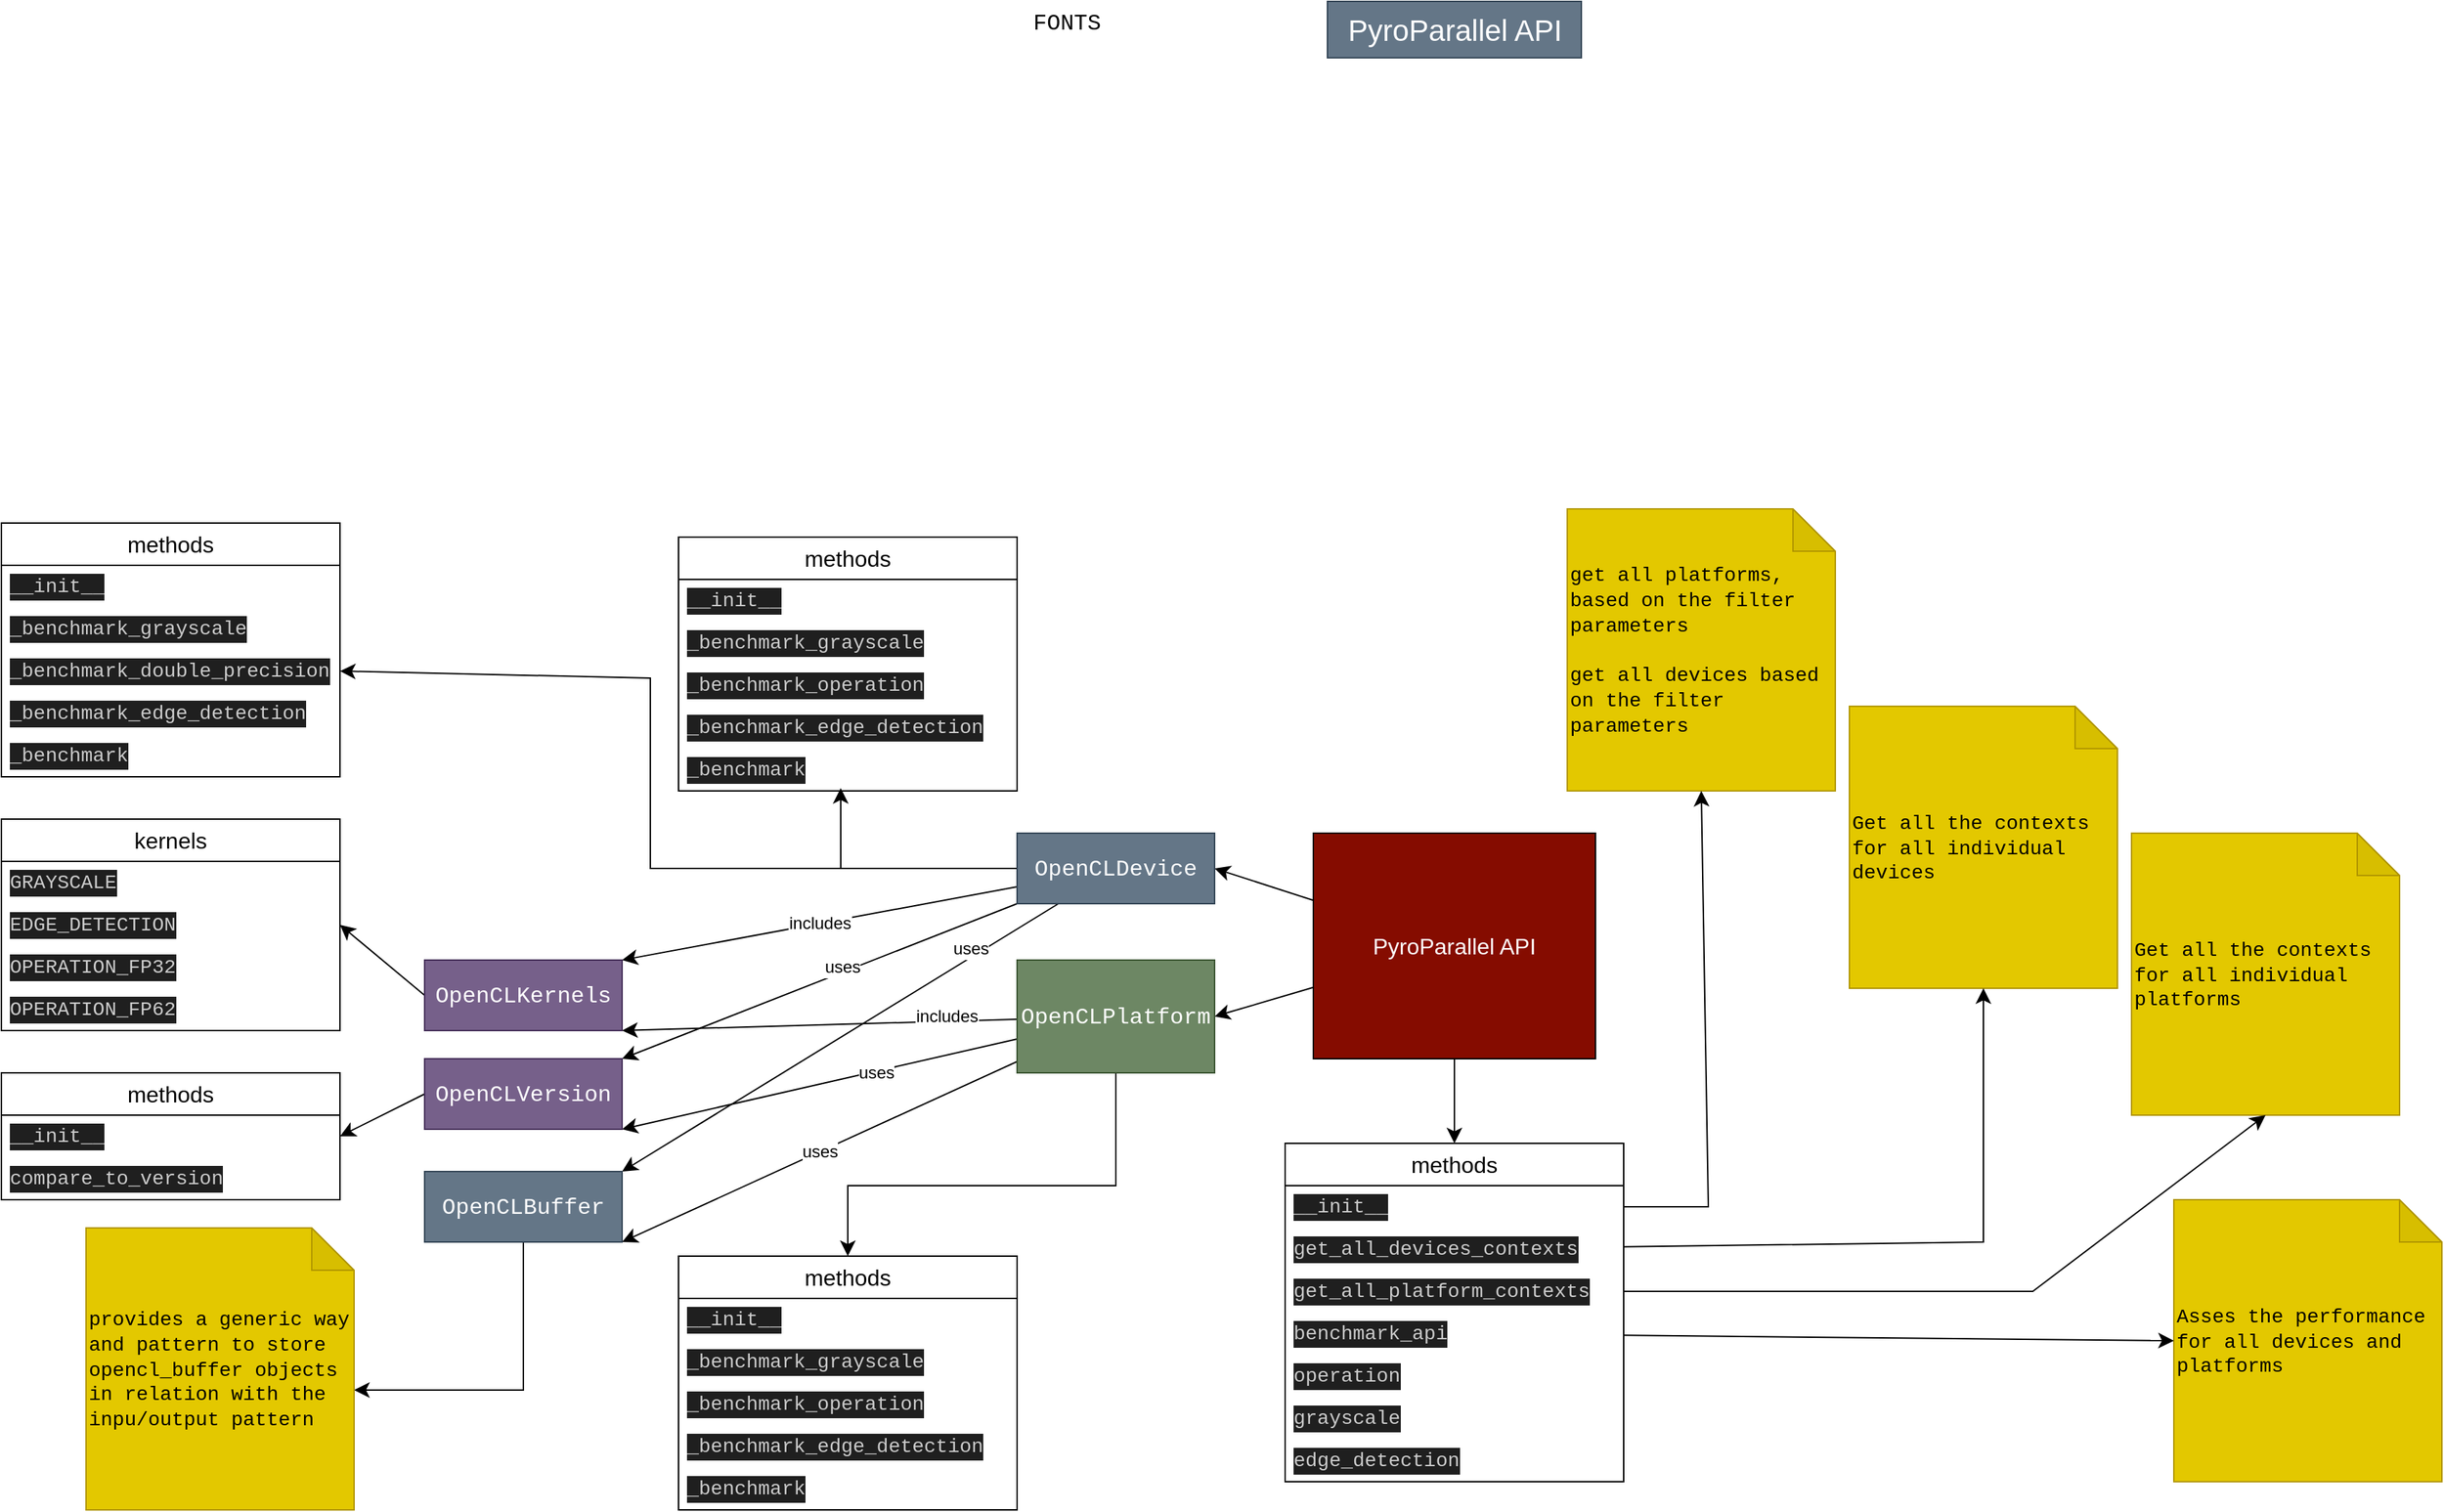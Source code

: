 <mxfile version="21.2.8" type="device">
  <diagram name="Page-1" id="MypIYJ_VC6lLoNz6JvYw">
    <mxGraphModel dx="2924" dy="1246" grid="1" gridSize="10" guides="1" tooltips="1" connect="1" arrows="1" fold="1" page="1" pageScale="1" pageWidth="850" pageHeight="1100" math="0" shadow="0">
      <root>
        <mxCell id="0" />
        <mxCell id="1" parent="0" />
        <mxCell id="R9JWc6JHZuCQ-fkrJk65-15" style="edgeStyle=none;curved=1;rounded=0;orthogonalLoop=1;jettySize=auto;html=1;entryX=0.5;entryY=0;entryDx=0;entryDy=0;fontSize=12;startSize=8;endSize=8;" parent="1" source="gUCl52-0bG7ieqgtxes4-1" target="gUCl52-0bG7ieqgtxes4-4" edge="1">
          <mxGeometry relative="1" as="geometry" />
        </mxCell>
        <mxCell id="Ovxw6H_d3MoVYPMGYD2W-6" style="edgeStyle=none;curved=1;rounded=0;orthogonalLoop=1;jettySize=auto;html=1;entryX=1;entryY=0.5;entryDx=0;entryDy=0;fontSize=12;startSize=8;endSize=8;" parent="1" source="gUCl52-0bG7ieqgtxes4-1" target="gUCl52-0bG7ieqgtxes4-23" edge="1">
          <mxGeometry relative="1" as="geometry" />
        </mxCell>
        <mxCell id="Ovxw6H_d3MoVYPMGYD2W-7" style="edgeStyle=none;curved=1;rounded=0;orthogonalLoop=1;jettySize=auto;html=1;entryX=1;entryY=0.5;entryDx=0;entryDy=0;fontSize=12;startSize=8;endSize=8;" parent="1" source="gUCl52-0bG7ieqgtxes4-1" target="gUCl52-0bG7ieqgtxes4-27" edge="1">
          <mxGeometry relative="1" as="geometry" />
        </mxCell>
        <mxCell id="gUCl52-0bG7ieqgtxes4-1" value="PyroParallel API" style="rounded=0;whiteSpace=wrap;html=1;fontSize=16;fillColor=#850C00;fontColor=#ffffff;strokeColor=default;glass=0;shadow=0;" parent="1" vertex="1">
          <mxGeometry x="240" y="600" width="200" height="160" as="geometry" />
        </mxCell>
        <mxCell id="gUCl52-0bG7ieqgtxes4-2" value="&lt;font style=&quot;font-size: 21px;&quot;&gt;PyroParallel API&lt;/font&gt;" style="text;html=1;align=center;verticalAlign=middle;resizable=0;points=[];autosize=1;strokeColor=#314354;fillColor=#647687;fontSize=16;fontColor=#ffffff;rounded=0;" parent="1" vertex="1">
          <mxGeometry x="250" y="10" width="180" height="40" as="geometry" />
        </mxCell>
        <mxCell id="gUCl52-0bG7ieqgtxes4-4" value="methods" style="swimlane;fontStyle=0;childLayout=stackLayout;horizontal=1;startSize=30;horizontalStack=0;resizeParent=1;resizeParentMax=0;resizeLast=0;collapsible=1;marginBottom=0;whiteSpace=wrap;html=1;fontSize=16;rounded=0;" parent="1" vertex="1">
          <mxGeometry x="220" y="820" width="240" height="240" as="geometry" />
        </mxCell>
        <mxCell id="gUCl52-0bG7ieqgtxes4-6" value="&lt;div style=&quot;color: rgb(204, 204, 204); background-color: rgb(31, 31, 31); font-family: Consolas, &amp;quot;Courier New&amp;quot;, monospace; font-size: 14px; line-height: 19px;&quot;&gt;__init__&lt;/div&gt;" style="text;strokeColor=none;fillColor=none;align=left;verticalAlign=middle;spacingLeft=4;spacingRight=4;overflow=hidden;points=[[0,0.5],[1,0.5]];portConstraint=eastwest;rotatable=0;whiteSpace=wrap;html=1;fontSize=16;rounded=0;" parent="gUCl52-0bG7ieqgtxes4-4" vertex="1">
          <mxGeometry y="30" width="240" height="30" as="geometry" />
        </mxCell>
        <mxCell id="gUCl52-0bG7ieqgtxes4-5" value="&lt;div style=&quot;color: rgb(204, 204, 204); background-color: rgb(31, 31, 31); font-family: Consolas, &amp;quot;Courier New&amp;quot;, monospace; font-size: 14px; line-height: 19px;&quot;&gt;get_all_devices_contexts&lt;/div&gt;" style="text;strokeColor=none;fillColor=none;align=left;verticalAlign=middle;spacingLeft=4;spacingRight=4;overflow=hidden;points=[[0,0.5],[1,0.5]];portConstraint=eastwest;rotatable=0;whiteSpace=wrap;html=1;fontSize=16;rounded=0;" parent="gUCl52-0bG7ieqgtxes4-4" vertex="1">
          <mxGeometry y="60" width="240" height="30" as="geometry" />
        </mxCell>
        <mxCell id="gUCl52-0bG7ieqgtxes4-7" value="&lt;div style=&quot;color: rgb(204, 204, 204); background-color: rgb(31, 31, 31); font-family: Consolas, &amp;quot;Courier New&amp;quot;, monospace; font-size: 14px; line-height: 19px;&quot;&gt;get_all_platform_contexts&lt;/div&gt;" style="text;strokeColor=none;fillColor=none;align=left;verticalAlign=middle;spacingLeft=4;spacingRight=4;overflow=hidden;points=[[0,0.5],[1,0.5]];portConstraint=eastwest;rotatable=0;whiteSpace=wrap;html=1;fontSize=16;rounded=0;" parent="gUCl52-0bG7ieqgtxes4-4" vertex="1">
          <mxGeometry y="90" width="240" height="30" as="geometry" />
        </mxCell>
        <mxCell id="gUCl52-0bG7ieqgtxes4-11" value="&lt;div style=&quot;color: rgb(204, 204, 204); background-color: rgb(31, 31, 31); font-family: Consolas, &amp;quot;Courier New&amp;quot;, monospace; font-size: 14px; line-height: 19px;&quot;&gt;benchmark_api&lt;/div&gt;" style="text;strokeColor=none;fillColor=none;align=left;verticalAlign=middle;spacingLeft=4;spacingRight=4;overflow=hidden;points=[[0,0.5],[1,0.5]];portConstraint=eastwest;rotatable=0;whiteSpace=wrap;html=1;fontSize=16;rounded=0;" parent="gUCl52-0bG7ieqgtxes4-4" vertex="1">
          <mxGeometry y="120" width="240" height="30" as="geometry" />
        </mxCell>
        <mxCell id="Zq2EhrBws3-ixDD2zX_Y-8" value="&lt;div style=&quot;color: rgb(204, 204, 204); background-color: rgb(31, 31, 31); font-family: Consolas, &amp;quot;Courier New&amp;quot;, monospace; font-size: 14px; line-height: 19px;&quot;&gt;operation&lt;/div&gt;" style="text;strokeColor=none;fillColor=none;align=left;verticalAlign=middle;spacingLeft=4;spacingRight=4;overflow=hidden;points=[[0,0.5],[1,0.5]];portConstraint=eastwest;rotatable=0;whiteSpace=wrap;html=1;fontSize=16;rounded=0;" parent="gUCl52-0bG7ieqgtxes4-4" vertex="1">
          <mxGeometry y="150" width="240" height="30" as="geometry" />
        </mxCell>
        <mxCell id="Zq2EhrBws3-ixDD2zX_Y-9" value="&lt;div style=&quot;color: rgb(204, 204, 204); background-color: rgb(31, 31, 31); font-family: Consolas, &amp;quot;Courier New&amp;quot;, monospace; font-size: 14px; line-height: 19px;&quot;&gt;grayscale&lt;/div&gt;" style="text;strokeColor=none;fillColor=none;align=left;verticalAlign=middle;spacingLeft=4;spacingRight=4;overflow=hidden;points=[[0,0.5],[1,0.5]];portConstraint=eastwest;rotatable=0;whiteSpace=wrap;html=1;fontSize=16;rounded=0;" parent="gUCl52-0bG7ieqgtxes4-4" vertex="1">
          <mxGeometry y="180" width="240" height="30" as="geometry" />
        </mxCell>
        <mxCell id="Zq2EhrBws3-ixDD2zX_Y-10" value="&lt;div style=&quot;color: rgb(204, 204, 204); background-color: rgb(31, 31, 31); font-family: Consolas, &amp;quot;Courier New&amp;quot;, monospace; font-size: 14px; line-height: 19px;&quot;&gt;edge_detection&lt;/div&gt;" style="text;strokeColor=none;fillColor=none;align=left;verticalAlign=middle;spacingLeft=4;spacingRight=4;overflow=hidden;points=[[0,0.5],[1,0.5]];portConstraint=eastwest;rotatable=0;whiteSpace=wrap;html=1;fontSize=16;rounded=0;" parent="gUCl52-0bG7ieqgtxes4-4" vertex="1">
          <mxGeometry y="210" width="240" height="30" as="geometry" />
        </mxCell>
        <mxCell id="gUCl52-0bG7ieqgtxes4-14" value="&lt;div style=&quot;font-size: 14px;&quot;&gt;&lt;span style=&quot;background-color: initial;&quot;&gt;&lt;font face=&quot;Consolas, Courier New, monospace&quot; style=&quot;font-size: 14px;&quot;&gt;get all platforms, based on the filter parameters&lt;/font&gt;&lt;/span&gt;&lt;/div&gt;&lt;div style=&quot;font-size: 14px;&quot;&gt;&lt;span style=&quot;background-color: initial;&quot;&gt;&lt;font face=&quot;Consolas, Courier New, monospace&quot; style=&quot;font-size: 14px;&quot;&gt;&lt;br&gt;&lt;/font&gt;&lt;/span&gt;&lt;/div&gt;&lt;div style=&quot;font-size: 14px;&quot;&gt;&lt;span style=&quot;background-color: initial;&quot;&gt;&lt;font face=&quot;Consolas, Courier New, monospace&quot; style=&quot;font-size: 14px;&quot;&gt;get all devices based on the filter parameters&lt;/font&gt;&lt;/span&gt;&lt;/div&gt;" style="shape=note;whiteSpace=wrap;html=1;backgroundOutline=1;darkOpacity=0.05;fontSize=16;fillColor=#e3c800;fontColor=#000000;strokeColor=#B09500;rounded=0;align=left;" parent="1" vertex="1">
          <mxGeometry x="420" y="370" width="190" height="200" as="geometry" />
        </mxCell>
        <mxCell id="gUCl52-0bG7ieqgtxes4-13" style="edgeStyle=none;rounded=0;orthogonalLoop=1;jettySize=auto;html=1;fontSize=12;startSize=8;endSize=8;exitX=1;exitY=0.5;exitDx=0;exitDy=0;entryX=0.5;entryY=1;entryDx=0;entryDy=0;entryPerimeter=0;" parent="1" source="gUCl52-0bG7ieqgtxes4-6" target="gUCl52-0bG7ieqgtxes4-14" edge="1">
          <mxGeometry relative="1" as="geometry">
            <mxPoint x="520" y="845" as="targetPoint" />
            <Array as="points">
              <mxPoint x="520" y="865" />
            </Array>
          </mxGeometry>
        </mxCell>
        <mxCell id="gUCl52-0bG7ieqgtxes4-17" value="&lt;div style=&quot;font-size: 14px;&quot;&gt;&lt;font face=&quot;Consolas, Courier New, monospace&quot;&gt;Get all the contexts for all individual devices&lt;/font&gt;&lt;/div&gt;" style="shape=note;whiteSpace=wrap;html=1;backgroundOutline=1;darkOpacity=0.05;fontSize=16;fillColor=#e3c800;fontColor=#000000;strokeColor=#B09500;align=left;rounded=0;" parent="1" vertex="1">
          <mxGeometry x="620" y="510" width="190" height="200" as="geometry" />
        </mxCell>
        <mxCell id="gUCl52-0bG7ieqgtxes4-16" style="edgeStyle=none;rounded=0;orthogonalLoop=1;jettySize=auto;html=1;fontSize=12;startSize=8;endSize=8;entryX=0.5;entryY=1;entryDx=0;entryDy=0;entryPerimeter=0;" parent="1" source="gUCl52-0bG7ieqgtxes4-5" target="gUCl52-0bG7ieqgtxes4-17" edge="1">
          <mxGeometry relative="1" as="geometry">
            <mxPoint x="670" y="875" as="targetPoint" />
            <Array as="points">
              <mxPoint x="715" y="890" />
            </Array>
          </mxGeometry>
        </mxCell>
        <mxCell id="gUCl52-0bG7ieqgtxes4-18" value="&lt;div style=&quot;font-size: 14px;&quot;&gt;&lt;font face=&quot;Consolas, Courier New, monospace&quot;&gt;Get all the contexts for all individual platforms&lt;/font&gt;&lt;/div&gt;" style="shape=note;whiteSpace=wrap;html=1;backgroundOutline=1;darkOpacity=0.05;fontSize=16;fillColor=#e3c800;fontColor=#000000;strokeColor=#B09500;align=left;rounded=0;" parent="1" vertex="1">
          <mxGeometry x="820" y="600" width="190" height="200" as="geometry" />
        </mxCell>
        <mxCell id="gUCl52-0bG7ieqgtxes4-19" style="edgeStyle=none;rounded=0;orthogonalLoop=1;jettySize=auto;html=1;entryX=0.5;entryY=1;entryDx=0;entryDy=0;entryPerimeter=0;fontSize=12;startSize=8;endSize=8;" parent="1" source="gUCl52-0bG7ieqgtxes4-7" target="gUCl52-0bG7ieqgtxes4-18" edge="1">
          <mxGeometry relative="1" as="geometry">
            <Array as="points">
              <mxPoint x="750" y="925" />
            </Array>
          </mxGeometry>
        </mxCell>
        <mxCell id="gUCl52-0bG7ieqgtxes4-20" value="&lt;font face=&quot;Consolas, Courier New, monospace&quot;&gt;FONTS&lt;br&gt;&lt;/font&gt;" style="text;html=1;align=center;verticalAlign=middle;resizable=0;points=[];autosize=1;strokeColor=none;fillColor=none;fontSize=16;" parent="1" vertex="1">
          <mxGeometry x="30" y="10" width="70" height="30" as="geometry" />
        </mxCell>
        <mxCell id="gUCl52-0bG7ieqgtxes4-21" value="&lt;div style=&quot;font-size: 14px;&quot;&gt;&lt;font face=&quot;Consolas, Courier New, monospace&quot;&gt;Asses the performance for all devices and platforms&lt;/font&gt;&lt;/div&gt;" style="shape=note;whiteSpace=wrap;html=1;backgroundOutline=1;darkOpacity=0.05;fontSize=16;fillColor=#e3c800;fontColor=#000000;strokeColor=#B09500;align=left;rounded=0;" parent="1" vertex="1">
          <mxGeometry x="850" y="860" width="190" height="200" as="geometry" />
        </mxCell>
        <mxCell id="gUCl52-0bG7ieqgtxes4-22" style="edgeStyle=none;orthogonalLoop=1;jettySize=auto;html=1;fontSize=12;startSize=8;endSize=8;rounded=0;entryX=0;entryY=0.5;entryDx=0;entryDy=0;entryPerimeter=0;" parent="1" source="gUCl52-0bG7ieqgtxes4-11" target="gUCl52-0bG7ieqgtxes4-21" edge="1">
          <mxGeometry relative="1" as="geometry">
            <Array as="points" />
            <mxPoint x="910" y="990" as="targetPoint" />
          </mxGeometry>
        </mxCell>
        <mxCell id="Ovxw6H_d3MoVYPMGYD2W-8" style="edgeStyle=none;rounded=0;orthogonalLoop=1;jettySize=auto;html=1;entryX=1;entryY=0.5;entryDx=0;entryDy=0;fontSize=12;startSize=8;endSize=8;" parent="1" source="gUCl52-0bG7ieqgtxes4-23" target="gUCl52-0bG7ieqgtxes4-42" edge="1">
          <mxGeometry relative="1" as="geometry">
            <Array as="points">
              <mxPoint x="-230" y="625" />
              <mxPoint x="-230" y="490" />
            </Array>
          </mxGeometry>
        </mxCell>
        <mxCell id="Ovxw6H_d3MoVYPMGYD2W-17" value="uses" style="edgeStyle=none;curved=1;rounded=0;orthogonalLoop=1;jettySize=auto;html=1;entryX=1;entryY=0;entryDx=0;entryDy=0;fontSize=12;startSize=8;endSize=8;exitX=0;exitY=1;exitDx=0;exitDy=0;" parent="1" source="gUCl52-0bG7ieqgtxes4-23" target="gUCl52-0bG7ieqgtxes4-30" edge="1">
          <mxGeometry x="-0.123" y="-4" relative="1" as="geometry">
            <mxPoint as="offset" />
          </mxGeometry>
        </mxCell>
        <mxCell id="Ovxw6H_d3MoVYPMGYD2W-18" value="includes" style="edgeStyle=none;curved=1;rounded=0;orthogonalLoop=1;jettySize=auto;html=1;entryX=1;entryY=0;entryDx=0;entryDy=0;fontSize=12;startSize=8;endSize=8;" parent="1" source="gUCl52-0bG7ieqgtxes4-23" target="R9JWc6JHZuCQ-fkrJk65-7" edge="1">
          <mxGeometry relative="1" as="geometry" />
        </mxCell>
        <mxCell id="zfPwo6QJiu9TpXaW8AaQ-2" value="uses" style="edgeStyle=none;curved=1;rounded=0;orthogonalLoop=1;jettySize=auto;html=1;entryX=1;entryY=0;entryDx=0;entryDy=0;fontSize=12;startSize=8;endSize=8;" parent="1" source="gUCl52-0bG7ieqgtxes4-23" target="zfPwo6QJiu9TpXaW8AaQ-1" edge="1">
          <mxGeometry x="-0.613" y="-6" relative="1" as="geometry">
            <mxPoint as="offset" />
          </mxGeometry>
        </mxCell>
        <mxCell id="Zq2EhrBws3-ixDD2zX_Y-7" style="edgeStyle=none;rounded=0;orthogonalLoop=1;jettySize=auto;html=1;entryX=0.479;entryY=0.933;entryDx=0;entryDy=0;entryPerimeter=0;fontSize=12;startSize=8;endSize=8;" parent="1" source="gUCl52-0bG7ieqgtxes4-23" target="Zq2EhrBws3-ixDD2zX_Y-6" edge="1">
          <mxGeometry relative="1" as="geometry">
            <Array as="points">
              <mxPoint x="-95" y="625" />
            </Array>
          </mxGeometry>
        </mxCell>
        <mxCell id="gUCl52-0bG7ieqgtxes4-23" value="&lt;font face=&quot;Consolas, Courier New, monospace&quot;&gt;OpenCLDevice&lt;/font&gt;" style="rounded=0;whiteSpace=wrap;html=1;fontSize=16;fillColor=#647687;fontColor=#ffffff;strokeColor=#314354;glass=0;shadow=0;" parent="1" vertex="1">
          <mxGeometry x="30" y="600" width="140" height="50" as="geometry" />
        </mxCell>
        <mxCell id="Ovxw6H_d3MoVYPMGYD2W-2" style="edgeStyle=none;rounded=0;orthogonalLoop=1;jettySize=auto;html=1;entryX=0.5;entryY=0;entryDx=0;entryDy=0;fontSize=12;startSize=8;endSize=8;exitX=0.5;exitY=1;exitDx=0;exitDy=0;" parent="1" source="gUCl52-0bG7ieqgtxes4-27" target="gUCl52-0bG7ieqgtxes4-33" edge="1">
          <mxGeometry relative="1" as="geometry">
            <Array as="points">
              <mxPoint x="100" y="850" />
              <mxPoint x="-90" y="850" />
            </Array>
          </mxGeometry>
        </mxCell>
        <mxCell id="Ovxw6H_d3MoVYPMGYD2W-15" value="uses" style="edgeStyle=none;curved=1;rounded=0;orthogonalLoop=1;jettySize=auto;html=1;entryX=1;entryY=1;entryDx=0;entryDy=0;fontSize=12;startSize=8;endSize=8;" parent="1" source="gUCl52-0bG7ieqgtxes4-27" target="gUCl52-0bG7ieqgtxes4-30" edge="1">
          <mxGeometry x="-0.284" y="1" relative="1" as="geometry">
            <mxPoint as="offset" />
          </mxGeometry>
        </mxCell>
        <mxCell id="Ovxw6H_d3MoVYPMGYD2W-16" value="includes" style="edgeStyle=none;curved=1;rounded=0;orthogonalLoop=1;jettySize=auto;html=1;entryX=1;entryY=1;entryDx=0;entryDy=0;fontSize=12;startSize=8;endSize=8;" parent="1" source="gUCl52-0bG7ieqgtxes4-27" target="R9JWc6JHZuCQ-fkrJk65-7" edge="1">
          <mxGeometry x="-0.644" y="-3" relative="1" as="geometry">
            <mxPoint as="offset" />
          </mxGeometry>
        </mxCell>
        <mxCell id="zfPwo6QJiu9TpXaW8AaQ-3" value="uses" style="edgeStyle=none;curved=1;rounded=0;orthogonalLoop=1;jettySize=auto;html=1;entryX=1;entryY=1;entryDx=0;entryDy=0;fontSize=12;startSize=8;endSize=8;" parent="1" source="gUCl52-0bG7ieqgtxes4-27" target="zfPwo6QJiu9TpXaW8AaQ-1" edge="1">
          <mxGeometry relative="1" as="geometry" />
        </mxCell>
        <mxCell id="gUCl52-0bG7ieqgtxes4-27" value="&lt;font face=&quot;Consolas, Courier New, monospace&quot;&gt;OpenCLPlatform&lt;/font&gt;" style="rounded=0;whiteSpace=wrap;html=1;fontSize=16;fillColor=#6d8764;strokeColor=#3A5431;glass=0;shadow=0;fontColor=#ffffff;" parent="1" vertex="1">
          <mxGeometry x="30" y="690" width="140" height="80" as="geometry" />
        </mxCell>
        <mxCell id="Ovxw6H_d3MoVYPMGYD2W-13" style="edgeStyle=none;curved=1;rounded=0;orthogonalLoop=1;jettySize=auto;html=1;entryX=1;entryY=0.5;entryDx=0;entryDy=0;fontSize=12;startSize=8;endSize=8;exitX=0;exitY=0.5;exitDx=0;exitDy=0;" parent="1" source="gUCl52-0bG7ieqgtxes4-30" target="gUCl52-0bG7ieqgtxes4-49" edge="1">
          <mxGeometry relative="1" as="geometry" />
        </mxCell>
        <mxCell id="gUCl52-0bG7ieqgtxes4-30" value="&lt;font face=&quot;Consolas, Courier New, monospace&quot;&gt;OpenCLVersion&lt;/font&gt;" style="rounded=0;whiteSpace=wrap;html=1;fontSize=16;fillColor=#76608a;fontColor=#ffffff;strokeColor=#432D57;glass=0;shadow=0;" parent="1" vertex="1">
          <mxGeometry x="-390" y="760" width="140" height="50" as="geometry" />
        </mxCell>
        <mxCell id="gUCl52-0bG7ieqgtxes4-32" style="edgeStyle=none;curved=1;orthogonalLoop=1;jettySize=auto;html=1;exitX=0.5;exitY=0;exitDx=0;exitDy=0;fontSize=12;startSize=8;endSize=8;" parent="1" source="gUCl52-0bG7ieqgtxes4-23" target="gUCl52-0bG7ieqgtxes4-23" edge="1">
          <mxGeometry relative="1" as="geometry" />
        </mxCell>
        <mxCell id="gUCl52-0bG7ieqgtxes4-33" value="methods" style="swimlane;fontStyle=0;childLayout=stackLayout;horizontal=1;startSize=30;horizontalStack=0;resizeParent=1;resizeParentMax=0;resizeLast=0;collapsible=1;marginBottom=0;whiteSpace=wrap;html=1;fontSize=16;rounded=0;" parent="1" vertex="1">
          <mxGeometry x="-210" y="900" width="240" height="180" as="geometry" />
        </mxCell>
        <mxCell id="gUCl52-0bG7ieqgtxes4-34" value="&lt;div style=&quot;color: rgb(204, 204, 204); background-color: rgb(31, 31, 31); font-family: Consolas, &amp;quot;Courier New&amp;quot;, monospace; font-size: 14px; line-height: 19px;&quot;&gt;__init__&lt;/div&gt;" style="text;strokeColor=none;fillColor=none;align=left;verticalAlign=middle;spacingLeft=4;spacingRight=4;overflow=hidden;points=[[0,0.5],[1,0.5]];portConstraint=eastwest;rotatable=0;whiteSpace=wrap;html=1;fontSize=16;rounded=0;" parent="gUCl52-0bG7ieqgtxes4-33" vertex="1">
          <mxGeometry y="30" width="240" height="30" as="geometry" />
        </mxCell>
        <mxCell id="gUCl52-0bG7ieqgtxes4-35" value="&lt;div style=&quot;color: rgb(204, 204, 204); background-color: rgb(31, 31, 31); font-family: Consolas, &amp;quot;Courier New&amp;quot;, monospace; font-size: 14px; line-height: 19px;&quot;&gt;_benchmark_grayscale&lt;/div&gt;" style="text;strokeColor=none;fillColor=none;align=left;verticalAlign=middle;spacingLeft=4;spacingRight=4;overflow=hidden;points=[[0,0.5],[1,0.5]];portConstraint=eastwest;rotatable=0;whiteSpace=wrap;html=1;fontSize=16;rounded=0;" parent="gUCl52-0bG7ieqgtxes4-33" vertex="1">
          <mxGeometry y="60" width="240" height="30" as="geometry" />
        </mxCell>
        <mxCell id="gUCl52-0bG7ieqgtxes4-36" value="&lt;div style=&quot;color: rgb(204, 204, 204); background-color: rgb(31, 31, 31); font-family: Consolas, &amp;quot;Courier New&amp;quot;, monospace; font-size: 14px; line-height: 19px;&quot;&gt;&lt;div style=&quot;line-height: 19px;&quot;&gt;_benchmark_operation&lt;/div&gt;&lt;/div&gt;" style="text;strokeColor=none;fillColor=none;align=left;verticalAlign=middle;spacingLeft=4;spacingRight=4;overflow=hidden;points=[[0,0.5],[1,0.5]];portConstraint=eastwest;rotatable=0;whiteSpace=wrap;html=1;fontSize=16;rounded=0;" parent="gUCl52-0bG7ieqgtxes4-33" vertex="1">
          <mxGeometry y="90" width="240" height="30" as="geometry" />
        </mxCell>
        <mxCell id="gUCl52-0bG7ieqgtxes4-37" value="&lt;div style=&quot;color: rgb(204, 204, 204); background-color: rgb(31, 31, 31); font-family: Consolas, &amp;quot;Courier New&amp;quot;, monospace; font-size: 14px; line-height: 19px;&quot;&gt;&lt;div style=&quot;line-height: 19px;&quot;&gt;_benchmark_edge_detection&lt;/div&gt;&lt;/div&gt;" style="text;strokeColor=none;fillColor=none;align=left;verticalAlign=middle;spacingLeft=4;spacingRight=4;overflow=hidden;points=[[0,0.5],[1,0.5]];portConstraint=eastwest;rotatable=0;whiteSpace=wrap;html=1;fontSize=16;rounded=0;" parent="gUCl52-0bG7ieqgtxes4-33" vertex="1">
          <mxGeometry y="120" width="240" height="30" as="geometry" />
        </mxCell>
        <mxCell id="gUCl52-0bG7ieqgtxes4-45" value="&lt;div style=&quot;color: rgb(204, 204, 204); background-color: rgb(31, 31, 31); font-family: Consolas, &amp;quot;Courier New&amp;quot;, monospace; font-size: 14px; line-height: 19px;&quot;&gt;&lt;div style=&quot;line-height: 19px;&quot;&gt;&lt;div style=&quot;line-height: 19px;&quot;&gt;_benchmark&lt;/div&gt;&lt;/div&gt;&lt;/div&gt;" style="text;strokeColor=none;fillColor=none;align=left;verticalAlign=middle;spacingLeft=4;spacingRight=4;overflow=hidden;points=[[0,0.5],[1,0.5]];portConstraint=eastwest;rotatable=0;whiteSpace=wrap;html=1;fontSize=16;rounded=0;" parent="gUCl52-0bG7ieqgtxes4-33" vertex="1">
          <mxGeometry y="150" width="240" height="30" as="geometry" />
        </mxCell>
        <mxCell id="gUCl52-0bG7ieqgtxes4-39" value="methods" style="swimlane;fontStyle=0;childLayout=stackLayout;horizontal=1;startSize=30;horizontalStack=0;resizeParent=1;resizeParentMax=0;resizeLast=0;collapsible=1;marginBottom=0;whiteSpace=wrap;html=1;fontSize=16;rounded=0;" parent="1" vertex="1">
          <mxGeometry x="-690" y="380" width="240" height="180" as="geometry" />
        </mxCell>
        <mxCell id="gUCl52-0bG7ieqgtxes4-40" value="&lt;div style=&quot;color: rgb(204, 204, 204); background-color: rgb(31, 31, 31); font-family: Consolas, &amp;quot;Courier New&amp;quot;, monospace; font-size: 14px; line-height: 19px;&quot;&gt;__init__&lt;/div&gt;" style="text;strokeColor=none;fillColor=none;align=left;verticalAlign=middle;spacingLeft=4;spacingRight=4;overflow=hidden;points=[[0,0.5],[1,0.5]];portConstraint=eastwest;rotatable=0;whiteSpace=wrap;html=1;fontSize=16;rounded=0;" parent="gUCl52-0bG7ieqgtxes4-39" vertex="1">
          <mxGeometry y="30" width="240" height="30" as="geometry" />
        </mxCell>
        <mxCell id="gUCl52-0bG7ieqgtxes4-41" value="&lt;div style=&quot;color: rgb(204, 204, 204); background-color: rgb(31, 31, 31); font-family: Consolas, &amp;quot;Courier New&amp;quot;, monospace; font-size: 14px; line-height: 19px;&quot;&gt;&lt;div style=&quot;line-height: 19px;&quot;&gt;_benchmark_grayscale&lt;/div&gt;&lt;/div&gt;" style="text;strokeColor=none;fillColor=none;align=left;verticalAlign=middle;spacingLeft=4;spacingRight=4;overflow=hidden;points=[[0,0.5],[1,0.5]];portConstraint=eastwest;rotatable=0;whiteSpace=wrap;html=1;fontSize=16;rounded=0;" parent="gUCl52-0bG7ieqgtxes4-39" vertex="1">
          <mxGeometry y="60" width="240" height="30" as="geometry" />
        </mxCell>
        <mxCell id="gUCl52-0bG7ieqgtxes4-42" value="&lt;div style=&quot;color: rgb(204, 204, 204); background-color: rgb(31, 31, 31); font-family: Consolas, &amp;quot;Courier New&amp;quot;, monospace; font-size: 14px; line-height: 19px;&quot;&gt;&lt;div style=&quot;line-height: 19px;&quot;&gt;_benchmark_double_precision&lt;/div&gt;&lt;/div&gt;" style="text;strokeColor=none;fillColor=none;align=left;verticalAlign=middle;spacingLeft=4;spacingRight=4;overflow=hidden;points=[[0,0.5],[1,0.5]];portConstraint=eastwest;rotatable=0;whiteSpace=wrap;html=1;fontSize=16;rounded=0;" parent="gUCl52-0bG7ieqgtxes4-39" vertex="1">
          <mxGeometry y="90" width="240" height="30" as="geometry" />
        </mxCell>
        <mxCell id="gUCl52-0bG7ieqgtxes4-43" value="&lt;div style=&quot;color: rgb(204, 204, 204); background-color: rgb(31, 31, 31); font-family: Consolas, &amp;quot;Courier New&amp;quot;, monospace; font-size: 14px; line-height: 19px;&quot;&gt;&lt;div style=&quot;line-height: 19px;&quot;&gt;_benchmark_edge_detection&lt;/div&gt;&lt;/div&gt;" style="text;strokeColor=none;fillColor=none;align=left;verticalAlign=middle;spacingLeft=4;spacingRight=4;overflow=hidden;points=[[0,0.5],[1,0.5]];portConstraint=eastwest;rotatable=0;whiteSpace=wrap;html=1;fontSize=16;rounded=0;" parent="gUCl52-0bG7ieqgtxes4-39" vertex="1">
          <mxGeometry y="120" width="240" height="30" as="geometry" />
        </mxCell>
        <mxCell id="gUCl52-0bG7ieqgtxes4-46" value="&lt;div style=&quot;color: rgb(204, 204, 204); background-color: rgb(31, 31, 31); font-family: Consolas, &amp;quot;Courier New&amp;quot;, monospace; font-size: 14px; line-height: 19px;&quot;&gt;&lt;div style=&quot;line-height: 19px;&quot;&gt;&lt;div style=&quot;line-height: 19px;&quot;&gt;_benchmark&lt;/div&gt;&lt;/div&gt;&lt;/div&gt;" style="text;strokeColor=none;fillColor=none;align=left;verticalAlign=middle;spacingLeft=4;spacingRight=4;overflow=hidden;points=[[0,0.5],[1,0.5]];portConstraint=eastwest;rotatable=0;whiteSpace=wrap;html=1;fontSize=16;rounded=0;" parent="gUCl52-0bG7ieqgtxes4-39" vertex="1">
          <mxGeometry y="150" width="240" height="30" as="geometry" />
        </mxCell>
        <mxCell id="gUCl52-0bG7ieqgtxes4-48" value="methods" style="swimlane;fontStyle=0;childLayout=stackLayout;horizontal=1;startSize=30;horizontalStack=0;resizeParent=1;resizeParentMax=0;resizeLast=0;collapsible=1;marginBottom=0;whiteSpace=wrap;html=1;fontSize=16;rounded=0;" parent="1" vertex="1">
          <mxGeometry x="-690" y="770" width="240" height="90" as="geometry" />
        </mxCell>
        <mxCell id="gUCl52-0bG7ieqgtxes4-49" value="&lt;div style=&quot;color: rgb(204, 204, 204); background-color: rgb(31, 31, 31); font-family: Consolas, &amp;quot;Courier New&amp;quot;, monospace; font-size: 14px; line-height: 19px;&quot;&gt;__init__&lt;/div&gt;" style="text;strokeColor=none;fillColor=none;align=left;verticalAlign=middle;spacingLeft=4;spacingRight=4;overflow=hidden;points=[[0,0.5],[1,0.5]];portConstraint=eastwest;rotatable=0;whiteSpace=wrap;html=1;fontSize=16;rounded=0;" parent="gUCl52-0bG7ieqgtxes4-48" vertex="1">
          <mxGeometry y="30" width="240" height="30" as="geometry" />
        </mxCell>
        <mxCell id="gUCl52-0bG7ieqgtxes4-50" value="&lt;div style=&quot;color: rgb(204, 204, 204); background-color: rgb(31, 31, 31); font-family: Consolas, &amp;quot;Courier New&amp;quot;, monospace; font-size: 14px; line-height: 19px;&quot;&gt;&lt;div style=&quot;line-height: 19px;&quot;&gt;&lt;div style=&quot;line-height: 19px;&quot;&gt;compare_to_version&lt;/div&gt;&lt;/div&gt;&lt;/div&gt;" style="text;strokeColor=none;fillColor=none;align=left;verticalAlign=middle;spacingLeft=4;spacingRight=4;overflow=hidden;points=[[0,0.5],[1,0.5]];portConstraint=eastwest;rotatable=0;whiteSpace=wrap;html=1;fontSize=16;rounded=0;" parent="gUCl52-0bG7ieqgtxes4-48" vertex="1">
          <mxGeometry y="60" width="240" height="30" as="geometry" />
        </mxCell>
        <mxCell id="Ovxw6H_d3MoVYPMGYD2W-14" style="edgeStyle=none;curved=1;rounded=0;orthogonalLoop=1;jettySize=auto;html=1;entryX=1;entryY=0.5;entryDx=0;entryDy=0;fontSize=12;startSize=8;endSize=8;exitX=0;exitY=0.5;exitDx=0;exitDy=0;" parent="1" source="R9JWc6JHZuCQ-fkrJk65-7" target="R9JWc6JHZuCQ-fkrJk65-12" edge="1">
          <mxGeometry relative="1" as="geometry">
            <Array as="points">
              <mxPoint x="-420" y="690" />
            </Array>
          </mxGeometry>
        </mxCell>
        <mxCell id="R9JWc6JHZuCQ-fkrJk65-7" value="&lt;font face=&quot;Consolas, Courier New, monospace&quot;&gt;OpenCLKernels&lt;/font&gt;" style="rounded=0;whiteSpace=wrap;html=1;fontSize=16;fillColor=#76608a;fontColor=#ffffff;strokeColor=#432D57;glass=0;shadow=0;" parent="1" vertex="1">
          <mxGeometry x="-390" y="690" width="140" height="50" as="geometry" />
        </mxCell>
        <mxCell id="R9JWc6JHZuCQ-fkrJk65-10" value="kernels" style="swimlane;fontStyle=0;childLayout=stackLayout;horizontal=1;startSize=30;horizontalStack=0;resizeParent=1;resizeParentMax=0;resizeLast=0;collapsible=1;marginBottom=0;whiteSpace=wrap;html=1;fontSize=16;rounded=0;" parent="1" vertex="1">
          <mxGeometry x="-690" y="590" width="240" height="150" as="geometry" />
        </mxCell>
        <mxCell id="R9JWc6JHZuCQ-fkrJk65-11" value="&lt;div style=&quot;color: rgb(204, 204, 204); background-color: rgb(31, 31, 31); font-family: Consolas, &amp;quot;Courier New&amp;quot;, monospace; font-size: 14px; line-height: 19px;&quot;&gt;&lt;div style=&quot;line-height: 19px;&quot;&gt;GRAYSCALE&lt;/div&gt;&lt;/div&gt;" style="text;strokeColor=none;fillColor=none;align=left;verticalAlign=middle;spacingLeft=4;spacingRight=4;overflow=hidden;points=[[0,0.5],[1,0.5]];portConstraint=eastwest;rotatable=0;whiteSpace=wrap;html=1;fontSize=16;rounded=0;" parent="R9JWc6JHZuCQ-fkrJk65-10" vertex="1">
          <mxGeometry y="30" width="240" height="30" as="geometry" />
        </mxCell>
        <mxCell id="R9JWc6JHZuCQ-fkrJk65-12" value="&lt;div style=&quot;color: rgb(204, 204, 204); background-color: rgb(31, 31, 31); font-family: Consolas, &amp;quot;Courier New&amp;quot;, monospace; font-size: 14px; line-height: 19px;&quot;&gt;&lt;div style=&quot;line-height: 19px;&quot;&gt;&lt;div style=&quot;line-height: 19px;&quot;&gt;&lt;div style=&quot;line-height: 19px;&quot;&gt;EDGE_DETECTION&lt;/div&gt;&lt;/div&gt;&lt;/div&gt;&lt;/div&gt;" style="text;strokeColor=none;fillColor=none;align=left;verticalAlign=middle;spacingLeft=4;spacingRight=4;overflow=hidden;points=[[0,0.5],[1,0.5]];portConstraint=eastwest;rotatable=0;whiteSpace=wrap;html=1;fontSize=16;rounded=0;" parent="R9JWc6JHZuCQ-fkrJk65-10" vertex="1">
          <mxGeometry y="60" width="240" height="30" as="geometry" />
        </mxCell>
        <mxCell id="R9JWc6JHZuCQ-fkrJk65-14" value="&lt;div style=&quot;color: rgb(204, 204, 204); background-color: rgb(31, 31, 31); font-family: Consolas, &amp;quot;Courier New&amp;quot;, monospace; font-size: 14px; line-height: 19px;&quot;&gt;&lt;div style=&quot;line-height: 19px;&quot;&gt;&lt;div style=&quot;line-height: 19px;&quot;&gt;&lt;div style=&quot;line-height: 19px;&quot;&gt;OPERATION_FP32&lt;/div&gt;&lt;/div&gt;&lt;/div&gt;&lt;/div&gt;" style="text;strokeColor=none;fillColor=none;align=left;verticalAlign=middle;spacingLeft=4;spacingRight=4;overflow=hidden;points=[[0,0.5],[1,0.5]];portConstraint=eastwest;rotatable=0;whiteSpace=wrap;html=1;fontSize=16;rounded=0;" parent="R9JWc6JHZuCQ-fkrJk65-10" vertex="1">
          <mxGeometry y="90" width="240" height="30" as="geometry" />
        </mxCell>
        <mxCell id="jKct0qNI5QA5iAei448Q-1" value="&lt;div style=&quot;color: rgb(204, 204, 204); background-color: rgb(31, 31, 31); font-family: Consolas, &amp;quot;Courier New&amp;quot;, monospace; font-size: 14px; line-height: 19px;&quot;&gt;&lt;div style=&quot;line-height: 19px;&quot;&gt;&lt;div style=&quot;line-height: 19px;&quot;&gt;&lt;div style=&quot;line-height: 19px;&quot;&gt;OPERATION_FP62&lt;/div&gt;&lt;/div&gt;&lt;/div&gt;&lt;/div&gt;" style="text;strokeColor=none;fillColor=none;align=left;verticalAlign=middle;spacingLeft=4;spacingRight=4;overflow=hidden;points=[[0,0.5],[1,0.5]];portConstraint=eastwest;rotatable=0;whiteSpace=wrap;html=1;fontSize=16;rounded=0;" vertex="1" parent="R9JWc6JHZuCQ-fkrJk65-10">
          <mxGeometry y="120" width="240" height="30" as="geometry" />
        </mxCell>
        <mxCell id="zfPwo6QJiu9TpXaW8AaQ-5" style="edgeStyle=none;rounded=0;orthogonalLoop=1;jettySize=auto;html=1;entryX=0;entryY=0;entryDx=190;entryDy=115;entryPerimeter=0;fontSize=12;startSize=8;endSize=8;" parent="1" source="zfPwo6QJiu9TpXaW8AaQ-1" target="zfPwo6QJiu9TpXaW8AaQ-4" edge="1">
          <mxGeometry relative="1" as="geometry">
            <Array as="points">
              <mxPoint x="-320" y="995" />
            </Array>
          </mxGeometry>
        </mxCell>
        <mxCell id="zfPwo6QJiu9TpXaW8AaQ-1" value="&lt;font face=&quot;Consolas, Courier New, monospace&quot;&gt;OpenCLBuffer&lt;/font&gt;" style="rounded=0;whiteSpace=wrap;html=1;fontSize=16;fillColor=#647687;fontColor=#ffffff;strokeColor=#314354;glass=0;shadow=0;" parent="1" vertex="1">
          <mxGeometry x="-390" y="840" width="140" height="50" as="geometry" />
        </mxCell>
        <mxCell id="zfPwo6QJiu9TpXaW8AaQ-4" value="&lt;div style=&quot;font-size: 14px;&quot;&gt;&lt;font face=&quot;Consolas, Courier New, monospace&quot;&gt;provides a generic way and pattern to store opencl_buffer objects in relation with the inpu/output pattern&lt;/font&gt;&lt;/div&gt;" style="shape=note;whiteSpace=wrap;html=1;backgroundOutline=1;darkOpacity=0.05;fontSize=16;fillColor=#e3c800;fontColor=#000000;strokeColor=#B09500;rounded=0;align=left;" parent="1" vertex="1">
          <mxGeometry x="-630" y="880" width="190" height="200" as="geometry" />
        </mxCell>
        <mxCell id="Zq2EhrBws3-ixDD2zX_Y-1" value="methods" style="swimlane;fontStyle=0;childLayout=stackLayout;horizontal=1;startSize=30;horizontalStack=0;resizeParent=1;resizeParentMax=0;resizeLast=0;collapsible=1;marginBottom=0;whiteSpace=wrap;html=1;fontSize=16;rounded=0;" parent="1" vertex="1">
          <mxGeometry x="-210" y="390" width="240" height="180" as="geometry" />
        </mxCell>
        <mxCell id="Zq2EhrBws3-ixDD2zX_Y-2" value="&lt;div style=&quot;color: rgb(204, 204, 204); background-color: rgb(31, 31, 31); font-family: Consolas, &amp;quot;Courier New&amp;quot;, monospace; font-size: 14px; line-height: 19px;&quot;&gt;__init__&lt;/div&gt;" style="text;strokeColor=none;fillColor=none;align=left;verticalAlign=middle;spacingLeft=4;spacingRight=4;overflow=hidden;points=[[0,0.5],[1,0.5]];portConstraint=eastwest;rotatable=0;whiteSpace=wrap;html=1;fontSize=16;rounded=0;" parent="Zq2EhrBws3-ixDD2zX_Y-1" vertex="1">
          <mxGeometry y="30" width="240" height="30" as="geometry" />
        </mxCell>
        <mxCell id="Zq2EhrBws3-ixDD2zX_Y-3" value="&lt;div style=&quot;color: rgb(204, 204, 204); background-color: rgb(31, 31, 31); font-family: Consolas, &amp;quot;Courier New&amp;quot;, monospace; font-size: 14px; line-height: 19px;&quot;&gt;_benchmark_grayscale&lt;/div&gt;" style="text;strokeColor=none;fillColor=none;align=left;verticalAlign=middle;spacingLeft=4;spacingRight=4;overflow=hidden;points=[[0,0.5],[1,0.5]];portConstraint=eastwest;rotatable=0;whiteSpace=wrap;html=1;fontSize=16;rounded=0;" parent="Zq2EhrBws3-ixDD2zX_Y-1" vertex="1">
          <mxGeometry y="60" width="240" height="30" as="geometry" />
        </mxCell>
        <mxCell id="Zq2EhrBws3-ixDD2zX_Y-4" value="&lt;div style=&quot;color: rgb(204, 204, 204); background-color: rgb(31, 31, 31); font-family: Consolas, &amp;quot;Courier New&amp;quot;, monospace; font-size: 14px; line-height: 19px;&quot;&gt;&lt;div style=&quot;line-height: 19px;&quot;&gt;_benchmark_operation&lt;/div&gt;&lt;/div&gt;" style="text;strokeColor=none;fillColor=none;align=left;verticalAlign=middle;spacingLeft=4;spacingRight=4;overflow=hidden;points=[[0,0.5],[1,0.5]];portConstraint=eastwest;rotatable=0;whiteSpace=wrap;html=1;fontSize=16;rounded=0;" parent="Zq2EhrBws3-ixDD2zX_Y-1" vertex="1">
          <mxGeometry y="90" width="240" height="30" as="geometry" />
        </mxCell>
        <mxCell id="Zq2EhrBws3-ixDD2zX_Y-5" value="&lt;div style=&quot;color: rgb(204, 204, 204); background-color: rgb(31, 31, 31); font-family: Consolas, &amp;quot;Courier New&amp;quot;, monospace; font-size: 14px; line-height: 19px;&quot;&gt;&lt;div style=&quot;line-height: 19px;&quot;&gt;_benchmark_edge_detection&lt;/div&gt;&lt;/div&gt;" style="text;strokeColor=none;fillColor=none;align=left;verticalAlign=middle;spacingLeft=4;spacingRight=4;overflow=hidden;points=[[0,0.5],[1,0.5]];portConstraint=eastwest;rotatable=0;whiteSpace=wrap;html=1;fontSize=16;rounded=0;" parent="Zq2EhrBws3-ixDD2zX_Y-1" vertex="1">
          <mxGeometry y="120" width="240" height="30" as="geometry" />
        </mxCell>
        <mxCell id="Zq2EhrBws3-ixDD2zX_Y-6" value="&lt;div style=&quot;color: rgb(204, 204, 204); background-color: rgb(31, 31, 31); font-family: Consolas, &amp;quot;Courier New&amp;quot;, monospace; font-size: 14px; line-height: 19px;&quot;&gt;&lt;div style=&quot;line-height: 19px;&quot;&gt;&lt;div style=&quot;line-height: 19px;&quot;&gt;_benchmark&lt;/div&gt;&lt;/div&gt;&lt;/div&gt;" style="text;strokeColor=none;fillColor=none;align=left;verticalAlign=middle;spacingLeft=4;spacingRight=4;overflow=hidden;points=[[0,0.5],[1,0.5]];portConstraint=eastwest;rotatable=0;whiteSpace=wrap;html=1;fontSize=16;rounded=0;" parent="Zq2EhrBws3-ixDD2zX_Y-1" vertex="1">
          <mxGeometry y="150" width="240" height="30" as="geometry" />
        </mxCell>
      </root>
    </mxGraphModel>
  </diagram>
</mxfile>
